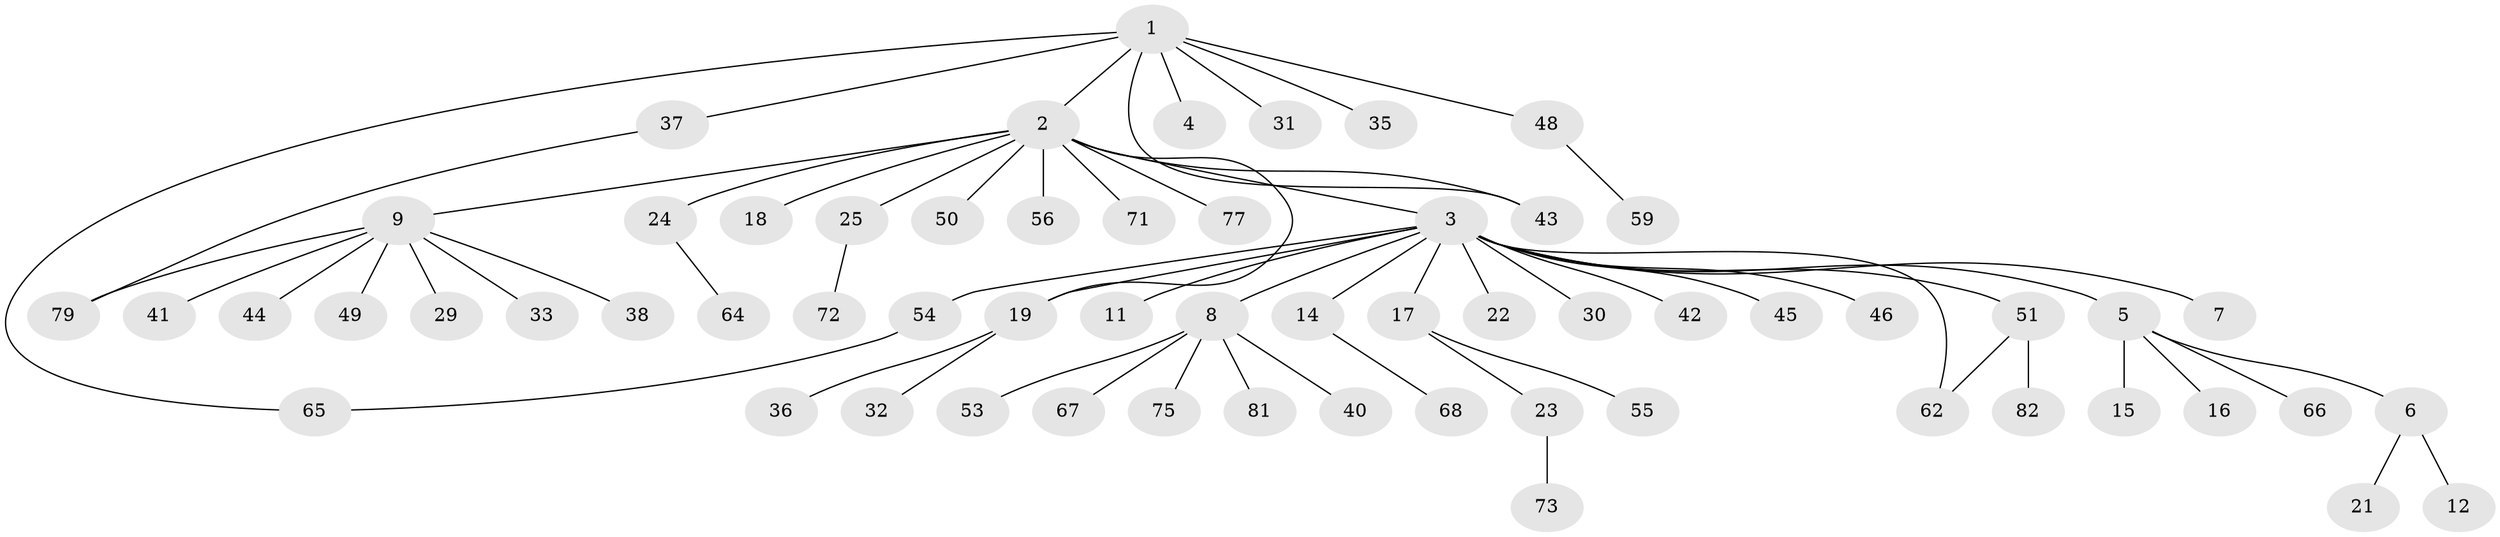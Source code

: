 // Generated by graph-tools (version 1.1) at 2025/51/02/27/25 19:51:57]
// undirected, 61 vertices, 65 edges
graph export_dot {
graph [start="1"]
  node [color=gray90,style=filled];
  1 [super="+61"];
  2 [super="+13"];
  3 [super="+28"];
  4 [super="+80"];
  5 [super="+34"];
  6 [super="+52"];
  7;
  8 [super="+27"];
  9 [super="+10"];
  11;
  12 [super="+74"];
  14 [super="+57"];
  15;
  16;
  17;
  18;
  19 [super="+20"];
  21 [super="+39"];
  22;
  23 [super="+69"];
  24 [super="+26"];
  25;
  29;
  30;
  31;
  32;
  33;
  35 [super="+70"];
  36;
  37 [super="+47"];
  38;
  40;
  41;
  42;
  43 [super="+58"];
  44;
  45 [super="+63"];
  46;
  48;
  49 [super="+78"];
  50;
  51 [super="+76"];
  53;
  54 [super="+60"];
  55;
  56;
  59;
  62;
  64;
  65;
  66;
  67;
  68;
  71;
  72;
  73;
  75;
  77;
  79;
  81;
  82;
  1 -- 2;
  1 -- 4;
  1 -- 31;
  1 -- 35;
  1 -- 37;
  1 -- 48;
  1 -- 65;
  1 -- 43;
  2 -- 3;
  2 -- 9;
  2 -- 18;
  2 -- 19;
  2 -- 24;
  2 -- 25;
  2 -- 50;
  2 -- 56;
  2 -- 77;
  2 -- 43;
  2 -- 71;
  3 -- 5 [weight=2];
  3 -- 7;
  3 -- 8;
  3 -- 11;
  3 -- 14;
  3 -- 17;
  3 -- 19;
  3 -- 22;
  3 -- 30;
  3 -- 42;
  3 -- 45;
  3 -- 46;
  3 -- 51;
  3 -- 54;
  3 -- 62;
  5 -- 6;
  5 -- 15;
  5 -- 16;
  5 -- 66;
  6 -- 12;
  6 -- 21;
  8 -- 40;
  8 -- 53;
  8 -- 67;
  8 -- 75;
  8 -- 81;
  9 -- 29;
  9 -- 33;
  9 -- 38;
  9 -- 41;
  9 -- 44;
  9 -- 49;
  9 -- 79;
  14 -- 68;
  17 -- 23;
  17 -- 55;
  19 -- 32;
  19 -- 36;
  23 -- 73;
  24 -- 64;
  25 -- 72;
  37 -- 79;
  48 -- 59;
  51 -- 62;
  51 -- 82;
  54 -- 65;
}
